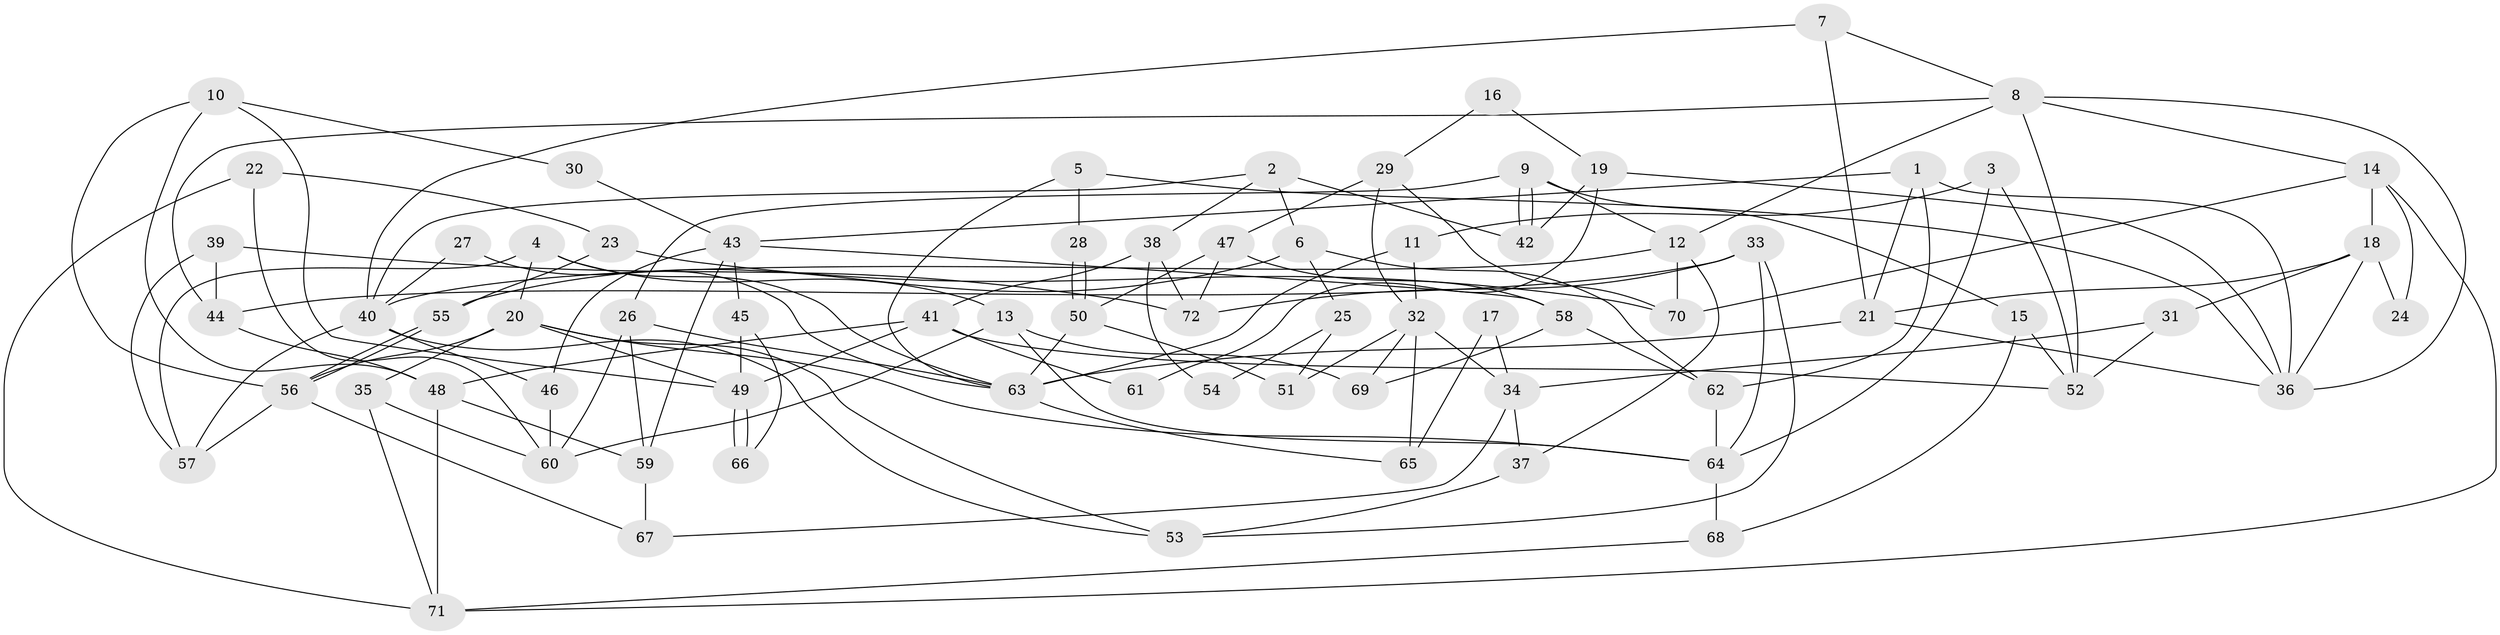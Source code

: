 // coarse degree distribution, {6: 0.23809523809523808, 3: 0.11904761904761904, 9: 0.047619047619047616, 5: 0.07142857142857142, 7: 0.14285714285714285, 2: 0.11904761904761904, 4: 0.19047619047619047, 8: 0.07142857142857142}
// Generated by graph-tools (version 1.1) at 2025/52/02/27/25 19:52:08]
// undirected, 72 vertices, 144 edges
graph export_dot {
graph [start="1"]
  node [color=gray90,style=filled];
  1;
  2;
  3;
  4;
  5;
  6;
  7;
  8;
  9;
  10;
  11;
  12;
  13;
  14;
  15;
  16;
  17;
  18;
  19;
  20;
  21;
  22;
  23;
  24;
  25;
  26;
  27;
  28;
  29;
  30;
  31;
  32;
  33;
  34;
  35;
  36;
  37;
  38;
  39;
  40;
  41;
  42;
  43;
  44;
  45;
  46;
  47;
  48;
  49;
  50;
  51;
  52;
  53;
  54;
  55;
  56;
  57;
  58;
  59;
  60;
  61;
  62;
  63;
  64;
  65;
  66;
  67;
  68;
  69;
  70;
  71;
  72;
  1 -- 62;
  1 -- 21;
  1 -- 36;
  1 -- 43;
  2 -- 40;
  2 -- 38;
  2 -- 6;
  2 -- 42;
  3 -- 52;
  3 -- 11;
  3 -- 64;
  4 -- 20;
  4 -- 57;
  4 -- 13;
  4 -- 63;
  5 -- 63;
  5 -- 36;
  5 -- 28;
  6 -- 62;
  6 -- 25;
  6 -- 55;
  7 -- 40;
  7 -- 8;
  7 -- 21;
  8 -- 44;
  8 -- 14;
  8 -- 12;
  8 -- 36;
  8 -- 52;
  9 -- 12;
  9 -- 42;
  9 -- 42;
  9 -- 15;
  9 -- 26;
  10 -- 49;
  10 -- 48;
  10 -- 30;
  10 -- 56;
  11 -- 63;
  11 -- 32;
  12 -- 37;
  12 -- 40;
  12 -- 70;
  13 -- 60;
  13 -- 64;
  13 -- 69;
  14 -- 70;
  14 -- 18;
  14 -- 24;
  14 -- 71;
  15 -- 68;
  15 -- 52;
  16 -- 19;
  16 -- 29;
  17 -- 34;
  17 -- 65;
  18 -- 21;
  18 -- 36;
  18 -- 24;
  18 -- 31;
  19 -- 42;
  19 -- 36;
  19 -- 61;
  20 -- 56;
  20 -- 64;
  20 -- 35;
  20 -- 49;
  20 -- 53;
  21 -- 36;
  21 -- 63;
  22 -- 71;
  22 -- 60;
  22 -- 23;
  23 -- 55;
  23 -- 70;
  25 -- 51;
  25 -- 54;
  26 -- 63;
  26 -- 59;
  26 -- 60;
  27 -- 40;
  27 -- 63;
  28 -- 50;
  28 -- 50;
  29 -- 70;
  29 -- 32;
  29 -- 47;
  30 -- 43;
  31 -- 52;
  31 -- 34;
  32 -- 34;
  32 -- 69;
  32 -- 51;
  32 -- 65;
  33 -- 44;
  33 -- 64;
  33 -- 53;
  33 -- 72;
  34 -- 67;
  34 -- 37;
  35 -- 71;
  35 -- 60;
  37 -- 53;
  38 -- 72;
  38 -- 41;
  38 -- 54;
  39 -- 57;
  39 -- 72;
  39 -- 44;
  40 -- 53;
  40 -- 46;
  40 -- 57;
  41 -- 49;
  41 -- 52;
  41 -- 48;
  41 -- 61;
  43 -- 46;
  43 -- 45;
  43 -- 58;
  43 -- 59;
  44 -- 48;
  45 -- 49;
  45 -- 66;
  46 -- 60;
  47 -- 50;
  47 -- 58;
  47 -- 72;
  48 -- 59;
  48 -- 71;
  49 -- 66;
  49 -- 66;
  50 -- 63;
  50 -- 51;
  55 -- 56;
  55 -- 56;
  56 -- 57;
  56 -- 67;
  58 -- 62;
  58 -- 69;
  59 -- 67;
  62 -- 64;
  63 -- 65;
  64 -- 68;
  68 -- 71;
}
